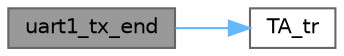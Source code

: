 digraph "uart1_tx_end"
{
 // LATEX_PDF_SIZE
  bgcolor="transparent";
  edge [fontname=Helvetica,fontsize=10,labelfontname=Helvetica,labelfontsize=10];
  node [fontname=Helvetica,fontsize=10,shape=box,height=0.2,width=0.4];
  rankdir="LR";
  Node1 [label="uart1_tx_end",height=0.2,width=0.4,color="gray40", fillcolor="grey60", style="filled", fontcolor="black",tooltip=" "];
  Node1 -> Node2 [color="steelblue1",style="solid"];
  Node2 [label="TA_tr",height=0.2,width=0.4,color="grey40", fillcolor="white", style="filled",URL="$_d_t_m_f_8c.html#aff93bd0a3a4c06bf478582f7b34ef7bf",tooltip=" "];
}
